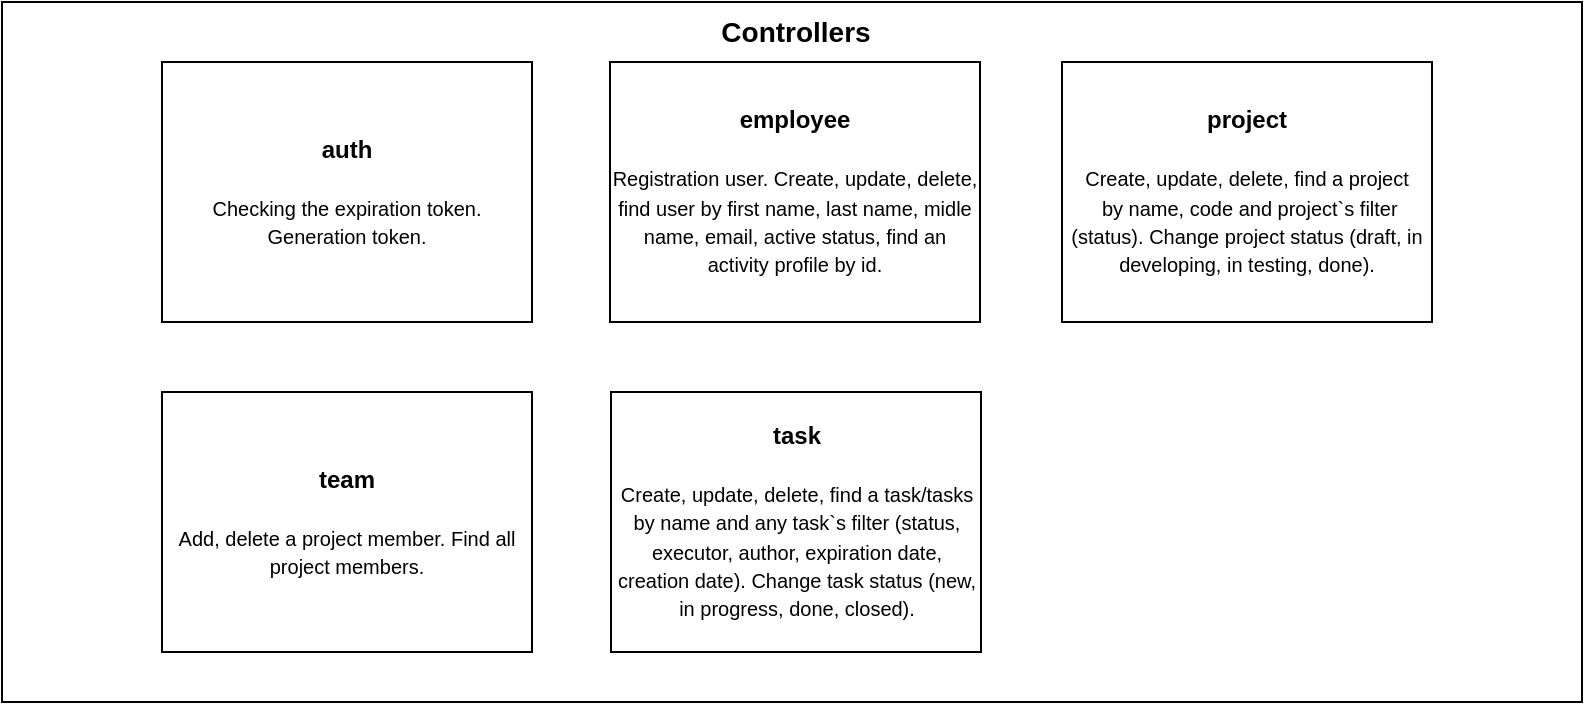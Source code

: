 <mxfile version="21.3.2" type="device">
  <diagram name="Страница 1" id="dSRZzsoqX2EbGWk2I_mc">
    <mxGraphModel dx="617" dy="796" grid="1" gridSize="10" guides="1" tooltips="1" connect="1" arrows="1" fold="1" page="1" pageScale="1" pageWidth="827" pageHeight="1169" math="0" shadow="0">
      <root>
        <mxCell id="0" />
        <mxCell id="1" parent="0" />
        <mxCell id="doJESSLGYoo1eNuSiyiQ-1" value="" style="whiteSpace=wrap;html=1;" parent="1" vertex="1">
          <mxGeometry x="845" y="30" width="790" height="350" as="geometry" />
        </mxCell>
        <mxCell id="doJESSLGYoo1eNuSiyiQ-2" value="&lt;font style=&quot;&quot;&gt;&lt;span style=&quot;font-size: 14px;&quot;&gt;Controllers&lt;/span&gt;&lt;br&gt;&lt;/font&gt;" style="text;html=1;strokeColor=none;fillColor=none;align=center;verticalAlign=middle;whiteSpace=wrap;rounded=0;fontStyle=1" parent="1" vertex="1">
          <mxGeometry x="1117" y="30" width="250" height="30" as="geometry" />
        </mxCell>
        <mxCell id="doJESSLGYoo1eNuSiyiQ-3" value="&lt;b&gt;auth&lt;/b&gt;&lt;font style=&quot;font-size: 10px;&quot;&gt;&lt;font color=&quot;#b3b3b3&quot;&gt;&lt;br&gt;&lt;/font&gt;&lt;br&gt;Checking the expiration token. Generation token.&lt;br&gt;&lt;/font&gt;" style="rounded=0;whiteSpace=wrap;html=1;" parent="1" vertex="1">
          <mxGeometry x="925" y="60" width="185" height="130" as="geometry" />
        </mxCell>
        <mxCell id="doJESSLGYoo1eNuSiyiQ-4" value="&lt;b&gt;employee&lt;/b&gt;&lt;font style=&quot;font-size: 10px;&quot;&gt;&lt;font color=&quot;#b3b3b3&quot;&gt;&lt;br&gt;&lt;/font&gt;&lt;br&gt;Registration user.&amp;nbsp;&lt;/font&gt;&lt;font style=&quot;font-size: 10px;&quot;&gt;Create, update, delete, find user by first name, last name, midle name, email, active status, find an activity profile by id.&lt;br&gt;&lt;/font&gt;" style="rounded=0;whiteSpace=wrap;html=1;" parent="1" vertex="1">
          <mxGeometry x="1149" y="60" width="185" height="130" as="geometry" />
        </mxCell>
        <mxCell id="doJESSLGYoo1eNuSiyiQ-5" value="&lt;b&gt;project&lt;/b&gt;&lt;font style=&quot;font-size: 10px;&quot;&gt;&lt;font color=&quot;#b3b3b3&quot;&gt;&lt;br&gt;&lt;/font&gt;&lt;br&gt;&lt;/font&gt;&lt;font style=&quot;font-size: 10px;&quot;&gt;Create, update, delete, find a project&lt;br&gt;&amp;nbsp;by name, code and project`s filter (status). Change project status (draft, in developing, in testing, done).&lt;br&gt;&lt;/font&gt;" style="rounded=0;whiteSpace=wrap;html=1;" parent="1" vertex="1">
          <mxGeometry x="1375" y="60" width="185" height="130" as="geometry" />
        </mxCell>
        <mxCell id="doJESSLGYoo1eNuSiyiQ-6" value="&lt;b&gt;team&lt;/b&gt;&lt;font style=&quot;font-size: 10px;&quot;&gt;&lt;font color=&quot;#b3b3b3&quot;&gt;&lt;br&gt;&lt;/font&gt;&lt;br&gt;&lt;/font&gt;&lt;font style=&quot;font-size: 10px;&quot;&gt;Add, delete a project member. Find all project members.&lt;br&gt;&lt;/font&gt;" style="rounded=0;whiteSpace=wrap;html=1;" parent="1" vertex="1">
          <mxGeometry x="925" y="225" width="185" height="130" as="geometry" />
        </mxCell>
        <mxCell id="doJESSLGYoo1eNuSiyiQ-7" value="&lt;b&gt;task&lt;/b&gt;&lt;font style=&quot;font-size: 10px;&quot;&gt;&lt;font color=&quot;#b3b3b3&quot;&gt;&lt;br&gt;&lt;/font&gt;&lt;br&gt;&lt;/font&gt;&lt;font style=&quot;font-size: 10px;&quot;&gt;Create, update, delete, find a task/tasks by name and any task`s filter (status, executor, author, expiration date, creation date). Change task status (new, in progress, done, closed).&lt;br&gt;&lt;/font&gt;" style="rounded=0;whiteSpace=wrap;html=1;" parent="1" vertex="1">
          <mxGeometry x="1149.5" y="225" width="185" height="130" as="geometry" />
        </mxCell>
      </root>
    </mxGraphModel>
  </diagram>
</mxfile>
